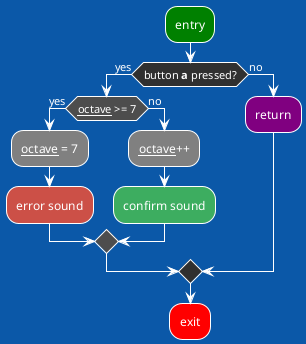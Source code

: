 @startuml


!theme amiga


!$grey1 = "303030"
!$grey2 = "4d4d4d"
!$grey3 = "808080"

!$error = "cc5047"
!$confirm = "3dad60"


#green:entry;

#$grey1:if (button **a** pressed?) then (yes)
 #$grey2:if (__octave__ >= 7) then (yes)
  #$grey3:__octave__ = 7;
  #$error:error sound;
 else (no)
  #$grey3:__octave__++;
  #$confirm:confirm sound;

endif
else (no)
 #purple:return;
endif

#red:exit;

@enduml
